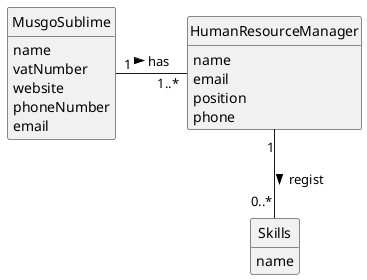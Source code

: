 @startuml
skinparam monochrome true
skinparam packageStyle rectangle
skinparam shadowing false

skinparam classAttributeIconSize 0

hide circle
hide methods

class MusgoSublime {
    name
    vatNumber
    website
    phoneNumber
    email
}

class HumanResourceManager {
    name
    email
    position
    phone
}

class Skills {
    name
}


MusgoSublime "1" - "1..*" HumanResourceManager: has >
HumanResourceManager "1" -- "0..*" Skills : regist >

@enduml